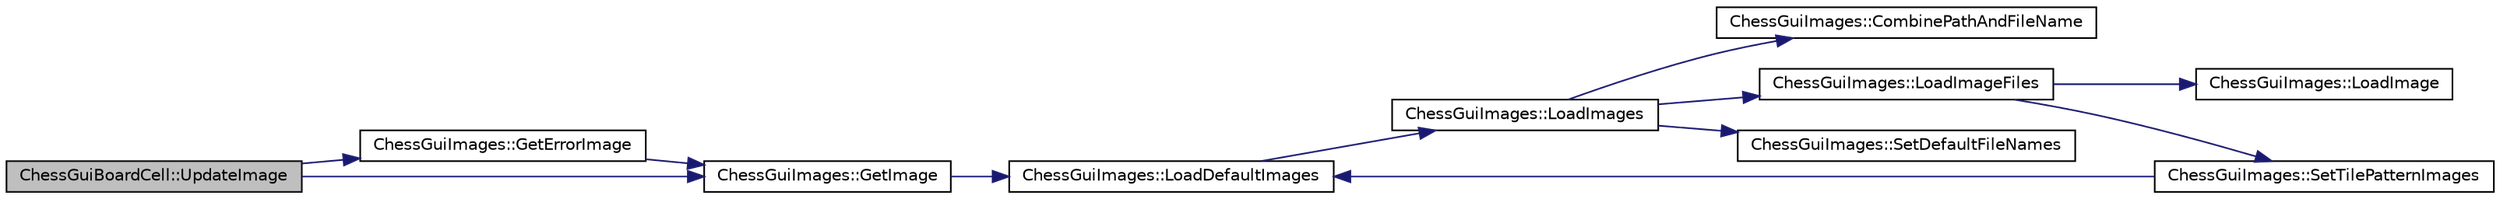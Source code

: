 digraph G
{
  bgcolor="transparent";
  edge [fontname="Helvetica",fontsize="10",labelfontname="Helvetica",labelfontsize="10"];
  node [fontname="Helvetica",fontsize="10",shape=record];
  rankdir=LR;
  Node1 [label="ChessGuiBoardCell::UpdateImage",height=0.2,width=0.4,color="black", fillcolor="grey75", style="filled" fontcolor="black"];
  Node1 -> Node2 [color="midnightblue",fontsize="10",style="solid",fontname="Helvetica"];
  Node2 [label="ChessGuiImages::GetErrorImage",height=0.2,width=0.4,color="black",URL="$d3/d0c/classChessGuiImages.html#acea2ef3f81e33b4e8894ad13ffe845de"];
  Node2 -> Node3 [color="midnightblue",fontsize="10",style="solid",fontname="Helvetica"];
  Node3 [label="ChessGuiImages::GetImage",height=0.2,width=0.4,color="black",URL="$d3/d0c/classChessGuiImages.html#adc960269e94c9a376f1a62416c5f1dc3"];
  Node3 -> Node4 [color="midnightblue",fontsize="10",style="solid",fontname="Helvetica"];
  Node4 [label="ChessGuiImages::LoadDefaultImages",height=0.2,width=0.4,color="black",URL="$d3/d0c/classChessGuiImages.html#a57e91bb4124d6669d1aedeedd067f6af",tooltip="Loads images using the default names (SetDefaultFileNames) and a default path set at compile time..."];
  Node4 -> Node5 [color="midnightblue",fontsize="10",style="solid",fontname="Helvetica"];
  Node5 [label="ChessGuiImages::LoadImages",height=0.2,width=0.4,color="black",URL="$d3/d0c/classChessGuiImages.html#acfa291be8779b457d12e80a6a29686d6",tooltip="looks in directory defined by path for images following default naming (SetDefaultFileNames)"];
  Node5 -> Node6 [color="midnightblue",fontsize="10",style="solid",fontname="Helvetica"];
  Node6 [label="ChessGuiImages::CombinePathAndFileName",height=0.2,width=0.4,color="black",URL="$d3/d0c/classChessGuiImages.html#a7783367b689ddd77abf432a9fab97ff4",tooltip="Prepends path to the contents of imagePaths Does not modify any element of imagePaths that is empty (..."];
  Node5 -> Node7 [color="midnightblue",fontsize="10",style="solid",fontname="Helvetica"];
  Node7 [label="ChessGuiImages::LoadImageFiles",height=0.2,width=0.4,color="black",URL="$d3/d0c/classChessGuiImages.html#a1c2ada8d071aa420285949d1463bff80",tooltip="Attempts to load the values of imagePaths as Gdk::Pixbufs into images, matching indexes."];
  Node7 -> Node8 [color="midnightblue",fontsize="10",style="solid",fontname="Helvetica"];
  Node8 [label="ChessGuiImages::LoadImage",height=0.2,width=0.4,color="black",URL="$d3/d0c/classChessGuiImages.html#aedc5de514ad917457fdcdc6369e4b349",tooltip="Loads individual image with file located at path."];
  Node7 -> Node9 [color="midnightblue",fontsize="10",style="solid",fontname="Helvetica"];
  Node9 [label="ChessGuiImages::SetTilePatternImages",height=0.2,width=0.4,color="black",URL="$d3/d0c/classChessGuiImages.html#ad53cbd771cda6c7adb979bf128ade1e4",tooltip="Checks to see if a tile image was provided, if not, sets the tile to use BLACK_SQUARE or WHITE_SQUARE..."];
  Node9 -> Node4 [color="midnightblue",fontsize="10",style="solid",fontname="Helvetica"];
  Node5 -> Node10 [color="midnightblue",fontsize="10",style="solid",fontname="Helvetica"];
  Node10 [label="ChessGuiImages::SetDefaultFileNames",height=0.2,width=0.4,color="black",URL="$d3/d0c/classChessGuiImages.html#a90ff5eac1aa6937514ba37ad2655220d",tooltip="loads default filenames into imagePaths"];
  Node1 -> Node3 [color="midnightblue",fontsize="10",style="solid",fontname="Helvetica"];
}
